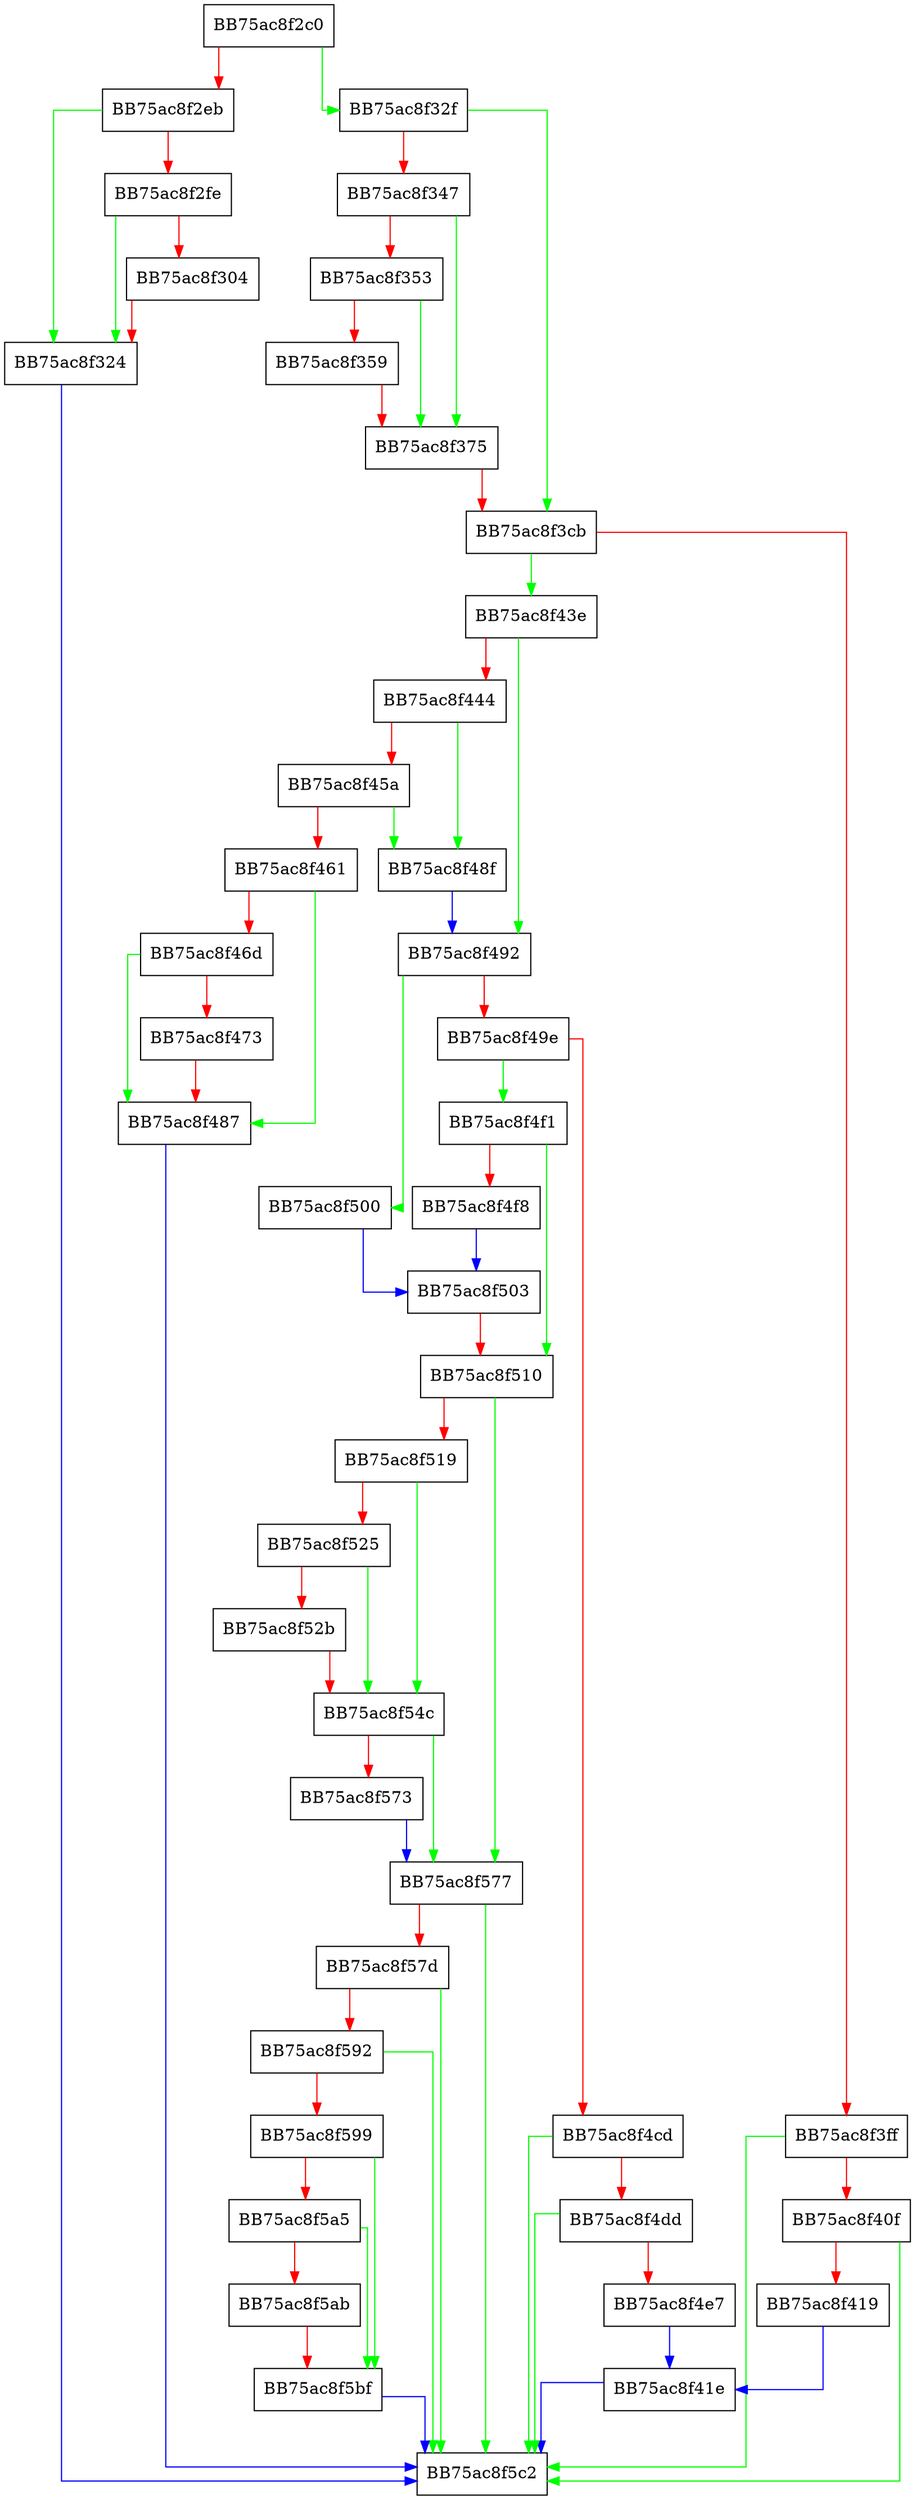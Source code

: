 digraph RunAction {
  node [shape="box"];
  graph [splines=ortho];
  BB75ac8f2c0 -> BB75ac8f32f [color="green"];
  BB75ac8f2c0 -> BB75ac8f2eb [color="red"];
  BB75ac8f2eb -> BB75ac8f324 [color="green"];
  BB75ac8f2eb -> BB75ac8f2fe [color="red"];
  BB75ac8f2fe -> BB75ac8f324 [color="green"];
  BB75ac8f2fe -> BB75ac8f304 [color="red"];
  BB75ac8f304 -> BB75ac8f324 [color="red"];
  BB75ac8f324 -> BB75ac8f5c2 [color="blue"];
  BB75ac8f32f -> BB75ac8f3cb [color="green"];
  BB75ac8f32f -> BB75ac8f347 [color="red"];
  BB75ac8f347 -> BB75ac8f375 [color="green"];
  BB75ac8f347 -> BB75ac8f353 [color="red"];
  BB75ac8f353 -> BB75ac8f375 [color="green"];
  BB75ac8f353 -> BB75ac8f359 [color="red"];
  BB75ac8f359 -> BB75ac8f375 [color="red"];
  BB75ac8f375 -> BB75ac8f3cb [color="red"];
  BB75ac8f3cb -> BB75ac8f43e [color="green"];
  BB75ac8f3cb -> BB75ac8f3ff [color="red"];
  BB75ac8f3ff -> BB75ac8f5c2 [color="green"];
  BB75ac8f3ff -> BB75ac8f40f [color="red"];
  BB75ac8f40f -> BB75ac8f5c2 [color="green"];
  BB75ac8f40f -> BB75ac8f419 [color="red"];
  BB75ac8f419 -> BB75ac8f41e [color="blue"];
  BB75ac8f41e -> BB75ac8f5c2 [color="blue"];
  BB75ac8f43e -> BB75ac8f492 [color="green"];
  BB75ac8f43e -> BB75ac8f444 [color="red"];
  BB75ac8f444 -> BB75ac8f48f [color="green"];
  BB75ac8f444 -> BB75ac8f45a [color="red"];
  BB75ac8f45a -> BB75ac8f48f [color="green"];
  BB75ac8f45a -> BB75ac8f461 [color="red"];
  BB75ac8f461 -> BB75ac8f487 [color="green"];
  BB75ac8f461 -> BB75ac8f46d [color="red"];
  BB75ac8f46d -> BB75ac8f487 [color="green"];
  BB75ac8f46d -> BB75ac8f473 [color="red"];
  BB75ac8f473 -> BB75ac8f487 [color="red"];
  BB75ac8f487 -> BB75ac8f5c2 [color="blue"];
  BB75ac8f48f -> BB75ac8f492 [color="blue"];
  BB75ac8f492 -> BB75ac8f500 [color="green"];
  BB75ac8f492 -> BB75ac8f49e [color="red"];
  BB75ac8f49e -> BB75ac8f4f1 [color="green"];
  BB75ac8f49e -> BB75ac8f4cd [color="red"];
  BB75ac8f4cd -> BB75ac8f5c2 [color="green"];
  BB75ac8f4cd -> BB75ac8f4dd [color="red"];
  BB75ac8f4dd -> BB75ac8f5c2 [color="green"];
  BB75ac8f4dd -> BB75ac8f4e7 [color="red"];
  BB75ac8f4e7 -> BB75ac8f41e [color="blue"];
  BB75ac8f4f1 -> BB75ac8f510 [color="green"];
  BB75ac8f4f1 -> BB75ac8f4f8 [color="red"];
  BB75ac8f4f8 -> BB75ac8f503 [color="blue"];
  BB75ac8f500 -> BB75ac8f503 [color="blue"];
  BB75ac8f503 -> BB75ac8f510 [color="red"];
  BB75ac8f510 -> BB75ac8f577 [color="green"];
  BB75ac8f510 -> BB75ac8f519 [color="red"];
  BB75ac8f519 -> BB75ac8f54c [color="green"];
  BB75ac8f519 -> BB75ac8f525 [color="red"];
  BB75ac8f525 -> BB75ac8f54c [color="green"];
  BB75ac8f525 -> BB75ac8f52b [color="red"];
  BB75ac8f52b -> BB75ac8f54c [color="red"];
  BB75ac8f54c -> BB75ac8f577 [color="green"];
  BB75ac8f54c -> BB75ac8f573 [color="red"];
  BB75ac8f573 -> BB75ac8f577 [color="blue"];
  BB75ac8f577 -> BB75ac8f5c2 [color="green"];
  BB75ac8f577 -> BB75ac8f57d [color="red"];
  BB75ac8f57d -> BB75ac8f5c2 [color="green"];
  BB75ac8f57d -> BB75ac8f592 [color="red"];
  BB75ac8f592 -> BB75ac8f5c2 [color="green"];
  BB75ac8f592 -> BB75ac8f599 [color="red"];
  BB75ac8f599 -> BB75ac8f5bf [color="green"];
  BB75ac8f599 -> BB75ac8f5a5 [color="red"];
  BB75ac8f5a5 -> BB75ac8f5bf [color="green"];
  BB75ac8f5a5 -> BB75ac8f5ab [color="red"];
  BB75ac8f5ab -> BB75ac8f5bf [color="red"];
  BB75ac8f5bf -> BB75ac8f5c2 [color="blue"];
}
